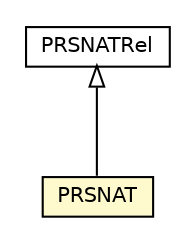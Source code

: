 #!/usr/local/bin/dot
#
# Class diagram 
# Generated by UMLGraph version R5_6-24-gf6e263 (http://www.umlgraph.org/)
#

digraph G {
	edge [fontname="Helvetica",fontsize=10,labelfontname="Helvetica",labelfontsize=10];
	node [fontname="Helvetica",fontsize=10,shape=plaintext];
	nodesep=0.25;
	ranksep=0.5;
	// nl.egem.stuf.sector.bg._0204.PRSNATRel
	c146255 [label=<<table title="nl.egem.stuf.sector.bg._0204.PRSNATRel" border="0" cellborder="1" cellspacing="0" cellpadding="2" port="p" href="./PRSNATRel.html">
		<tr><td><table border="0" cellspacing="0" cellpadding="1">
<tr><td align="center" balign="center"> PRSNATRel </td></tr>
		</table></td></tr>
		</table>>, URL="./PRSNATRel.html", fontname="Helvetica", fontcolor="black", fontsize=10.0];
	// nl.egem.stuf.sector.bg._0204.PRSAntwoord.PRSNAT
	c146458 [label=<<table title="nl.egem.stuf.sector.bg._0204.PRSAntwoord.PRSNAT" border="0" cellborder="1" cellspacing="0" cellpadding="2" port="p" bgcolor="lemonChiffon" href="./PRSAntwoord.PRSNAT.html">
		<tr><td><table border="0" cellspacing="0" cellpadding="1">
<tr><td align="center" balign="center"> PRSNAT </td></tr>
		</table></td></tr>
		</table>>, URL="./PRSAntwoord.PRSNAT.html", fontname="Helvetica", fontcolor="black", fontsize=10.0];
	//nl.egem.stuf.sector.bg._0204.PRSAntwoord.PRSNAT extends nl.egem.stuf.sector.bg._0204.PRSNATRel
	c146255:p -> c146458:p [dir=back,arrowtail=empty];
}

